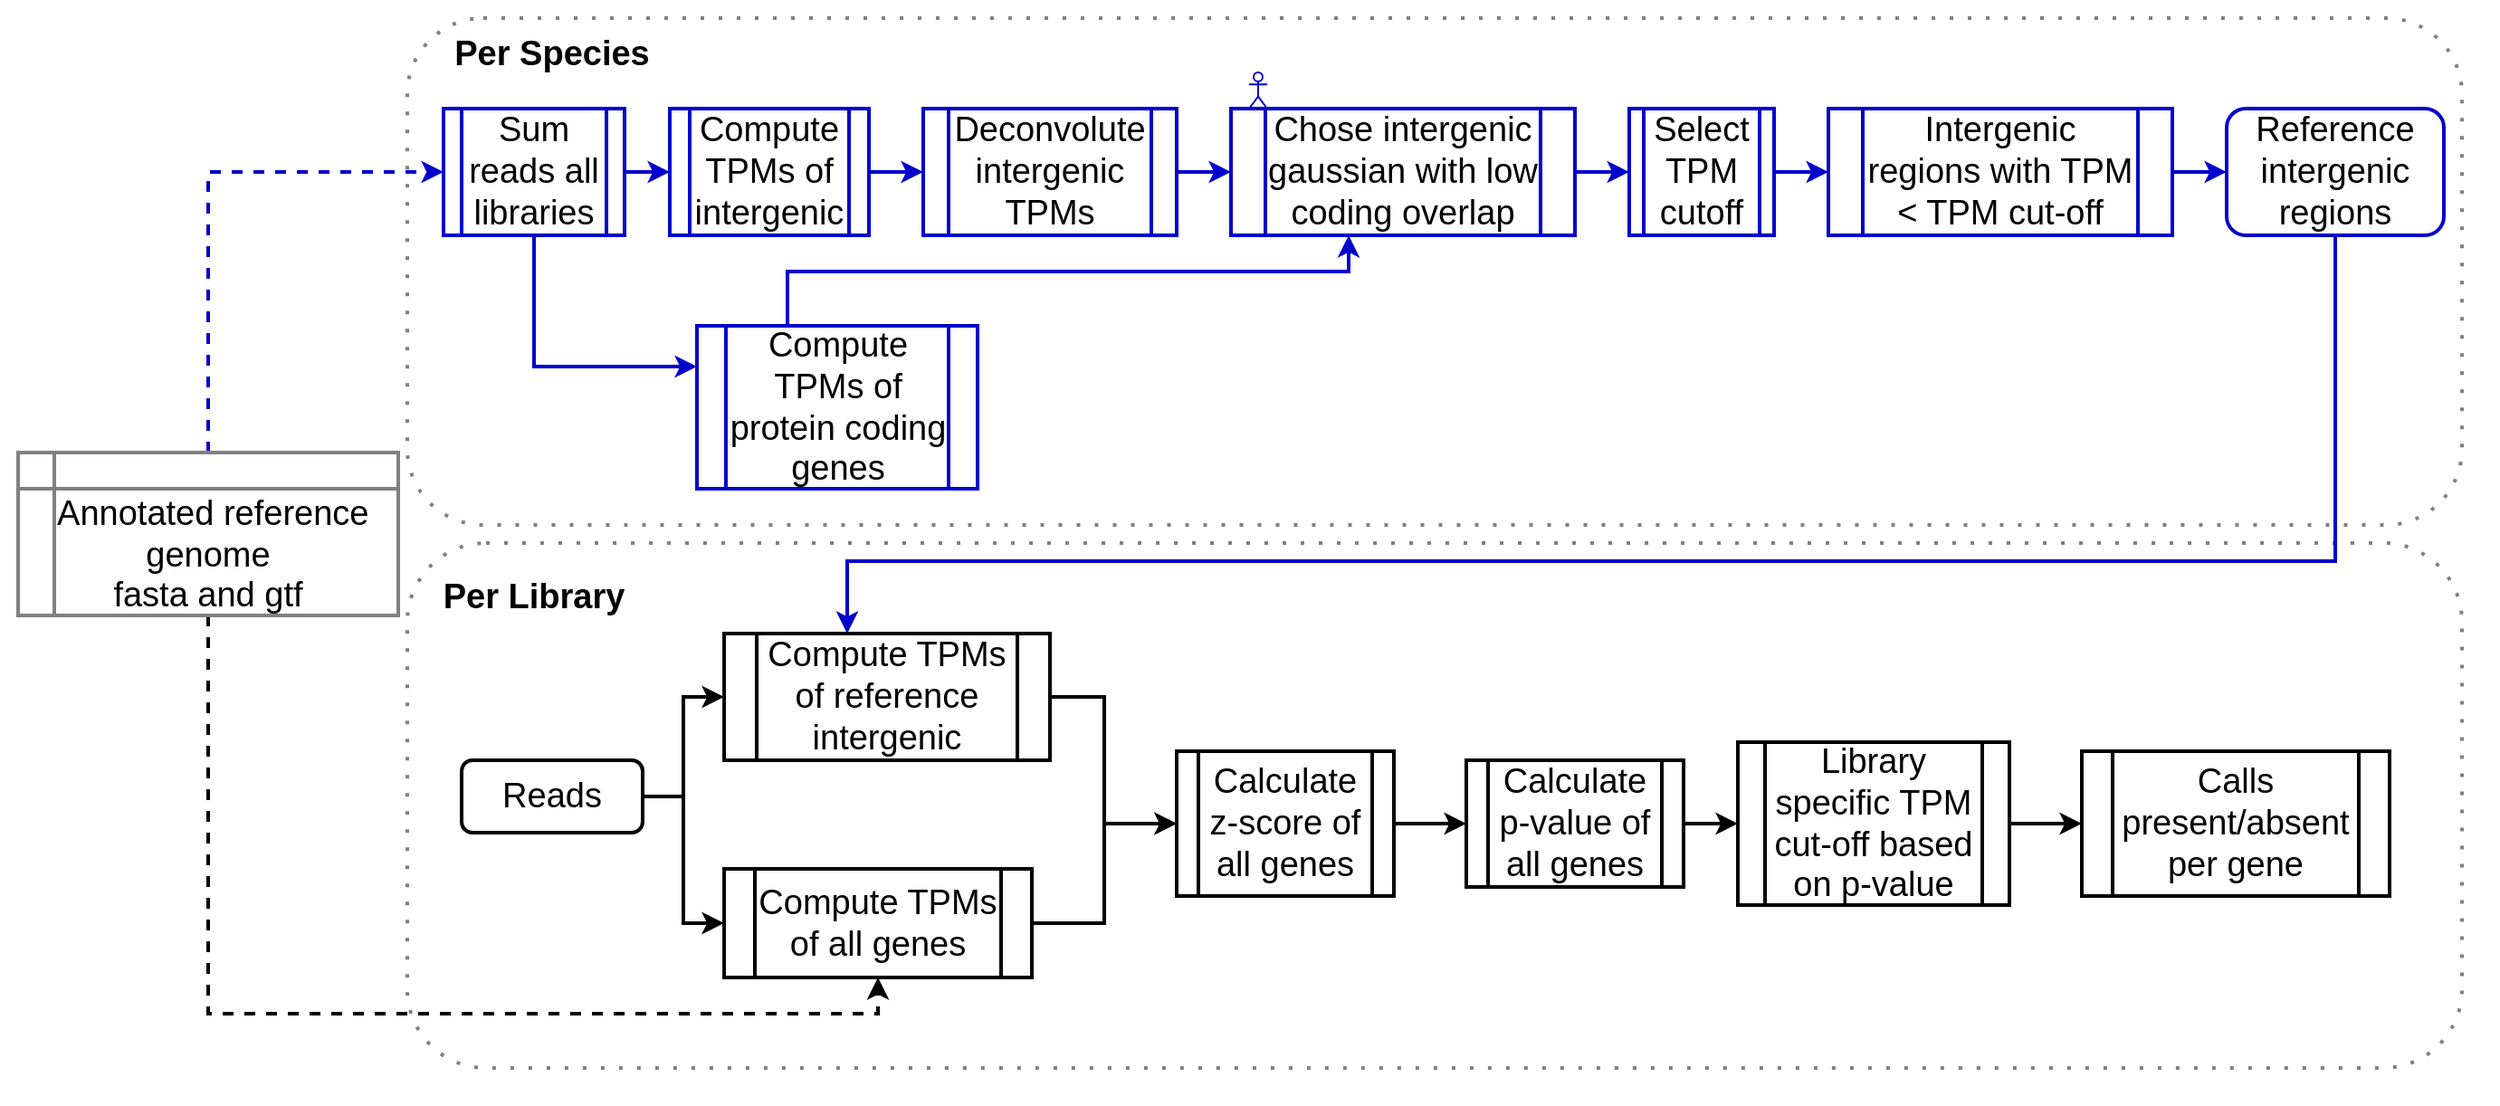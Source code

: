 <mxfile version="16.2.7"><diagram id="XYxS-0mw0h20XNANYXFK" name="Page-1"><mxGraphModel dx="2251" dy="1964" grid="1" gridSize="10" guides="1" tooltips="1" connect="1" arrows="1" fold="1" page="1" pageScale="1" pageWidth="827" pageHeight="1169" math="0" shadow="0"><root><mxCell id="0"/><mxCell id="1" parent="0"/><mxCell id="cqsize6hyYgE8K92nZnH-1" value="" style="rounded=0;whiteSpace=wrap;html=1;strokeWidth=2;strokeColor=none;" vertex="1" parent="1"><mxGeometry x="-200" y="-1140" width="1380" height="610" as="geometry"/></mxCell><mxCell id="cqsize6hyYgE8K92nZnH-2" value="" style="rounded=1;whiteSpace=wrap;html=1;dashed=1;dashPattern=1 4;strokeColor=#808080;strokeWidth=2;" vertex="1" parent="1"><mxGeometry x="25" y="-1130" width="1135" height="280" as="geometry"/></mxCell><mxCell id="cqsize6hyYgE8K92nZnH-3" value="&lt;font style=&quot;font-size: 19px&quot;&gt;&lt;b&gt;Per Species&lt;/b&gt;&lt;/font&gt;" style="text;html=1;strokeColor=none;fillColor=none;align=center;verticalAlign=middle;whiteSpace=wrap;rounded=0;" vertex="1" parent="1"><mxGeometry x="30" y="-1120" width="150" height="20" as="geometry"/></mxCell><mxCell id="cqsize6hyYgE8K92nZnH-4" value="" style="rounded=1;whiteSpace=wrap;html=1;dashed=1;dashPattern=1 4;strokeColor=#808080;strokeWidth=2;" vertex="1" parent="1"><mxGeometry x="25" y="-840" width="1135" height="290" as="geometry"/></mxCell><mxCell id="cqsize6hyYgE8K92nZnH-5" value="&lt;font style=&quot;font-size: 19px&quot;&gt;&lt;b&gt;Per Library&lt;/b&gt;&lt;/font&gt;" style="text;html=1;strokeColor=none;fillColor=none;align=center;verticalAlign=middle;whiteSpace=wrap;rounded=0;" vertex="1" parent="1"><mxGeometry x="20" y="-820" width="150" height="20" as="geometry"/></mxCell><mxCell id="cqsize6hyYgE8K92nZnH-6" style="edgeStyle=orthogonalEdgeStyle;rounded=0;orthogonalLoop=1;jettySize=auto;html=1;exitX=1;exitY=0.5;exitDx=0;exitDy=0;entryX=0;entryY=0.5;entryDx=0;entryDy=0;strokeWidth=2;strokeColor=#0000CC;" edge="1" parent="1" source="cqsize6hyYgE8K92nZnH-8" target="cqsize6hyYgE8K92nZnH-10"><mxGeometry relative="1" as="geometry"/></mxCell><mxCell id="cqsize6hyYgE8K92nZnH-7" style="edgeStyle=orthogonalEdgeStyle;rounded=0;orthogonalLoop=1;jettySize=auto;html=1;exitX=0.5;exitY=1;exitDx=0;exitDy=0;entryX=0;entryY=0.25;entryDx=0;entryDy=0;strokeWidth=2;strokeColor=#0000CC;" edge="1" parent="1" source="cqsize6hyYgE8K92nZnH-8" target="cqsize6hyYgE8K92nZnH-33"><mxGeometry relative="1" as="geometry"/></mxCell><mxCell id="cqsize6hyYgE8K92nZnH-8" value="&lt;font style=&quot;font-size: 19px&quot;&gt;&lt;span style=&quot;background-color: transparent&quot;&gt;Sum reads all libraries&lt;/span&gt;&lt;/font&gt;" style="shape=process;whiteSpace=wrap;html=1;backgroundOutline=1;strokeWidth=2;strokeColor=#0000CC;" vertex="1" parent="1"><mxGeometry x="45" y="-1080" width="100" height="70" as="geometry"/></mxCell><mxCell id="cqsize6hyYgE8K92nZnH-9" style="edgeStyle=orthogonalEdgeStyle;rounded=0;orthogonalLoop=1;jettySize=auto;html=1;exitX=1;exitY=0.5;exitDx=0;exitDy=0;entryX=0;entryY=0.5;entryDx=0;entryDy=0;strokeWidth=2;strokeColor=#0000CC;" edge="1" parent="1" source="cqsize6hyYgE8K92nZnH-10" target="cqsize6hyYgE8K92nZnH-12"><mxGeometry relative="1" as="geometry"/></mxCell><mxCell id="cqsize6hyYgE8K92nZnH-10" value="&lt;font style=&quot;font-size: 19px&quot;&gt;Compute TPMs of intergenic&lt;/font&gt;" style="shape=process;whiteSpace=wrap;html=1;backgroundOutline=1;strokeWidth=2;strokeColor=#0000CC;" vertex="1" parent="1"><mxGeometry x="170" y="-1080" width="110" height="70" as="geometry"/></mxCell><mxCell id="cqsize6hyYgE8K92nZnH-11" style="edgeStyle=orthogonalEdgeStyle;rounded=0;orthogonalLoop=1;jettySize=auto;html=1;exitX=1;exitY=0.5;exitDx=0;exitDy=0;entryX=0;entryY=0.5;entryDx=0;entryDy=0;strokeWidth=2;strokeColor=#0000CC;" edge="1" parent="1" source="cqsize6hyYgE8K92nZnH-12" target="cqsize6hyYgE8K92nZnH-15"><mxGeometry relative="1" as="geometry"/></mxCell><mxCell id="cqsize6hyYgE8K92nZnH-12" value="&lt;div style=&quot;font-size: 19px&quot;&gt;&lt;font style=&quot;font-size: 19px&quot;&gt;Deconvolute intergenic TPMs&lt;/font&gt;&lt;/div&gt;" style="shape=process;whiteSpace=wrap;html=1;backgroundOutline=1;strokeWidth=2;strokeColor=#0000CC;" vertex="1" parent="1"><mxGeometry x="310" y="-1080" width="140" height="70" as="geometry"/></mxCell><mxCell id="cqsize6hyYgE8K92nZnH-13" value="Actor" style="shape=umlActor;verticalLabelPosition=bottom;verticalAlign=top;html=1;outlineConnect=0;strokeColor=#0000CC;" vertex="1" parent="1"><mxGeometry x="490" y="-1100" width="10" height="20" as="geometry"/></mxCell><mxCell id="cqsize6hyYgE8K92nZnH-14" style="edgeStyle=orthogonalEdgeStyle;rounded=0;orthogonalLoop=1;jettySize=auto;html=1;exitX=1;exitY=0.5;exitDx=0;exitDy=0;strokeColor=#0000CC;strokeWidth=2;entryX=0;entryY=0.5;entryDx=0;entryDy=0;" edge="1" parent="1" source="cqsize6hyYgE8K92nZnH-15" target="cqsize6hyYgE8K92nZnH-35"><mxGeometry relative="1" as="geometry"><mxPoint x="665" y="-1030" as="targetPoint"/></mxGeometry></mxCell><mxCell id="cqsize6hyYgE8K92nZnH-15" value="&lt;div style=&quot;font-size: 19px&quot;&gt;&lt;font style=&quot;font-size: 19px&quot;&gt;&lt;br&gt;&lt;/font&gt;&lt;/div&gt;&lt;div style=&quot;font-size: 19px&quot;&gt;&lt;font style=&quot;font-size: 19px&quot;&gt;Chose intergenic gaussian with low coding overlap&lt;/font&gt;&lt;/div&gt;&lt;div style=&quot;font-size: 19px&quot;&gt;&lt;font style=&quot;font-size: 19px&quot;&gt;&lt;br&gt;&lt;/font&gt;&lt;/div&gt;" style="shape=process;whiteSpace=wrap;html=1;backgroundOutline=1;strokeColor=#0000CC;strokeWidth=2;" vertex="1" parent="1"><mxGeometry x="480" y="-1080" width="190" height="70" as="geometry"/></mxCell><mxCell id="cqsize6hyYgE8K92nZnH-16" style="edgeStyle=orthogonalEdgeStyle;rounded=0;orthogonalLoop=1;jettySize=auto;html=1;exitX=0.5;exitY=1;exitDx=0;exitDy=0;entryX=0.5;entryY=1;entryDx=0;entryDy=0;strokeWidth=2;dashed=1;" edge="1" parent="1" source="cqsize6hyYgE8K92nZnH-18" target="cqsize6hyYgE8K92nZnH-21"><mxGeometry relative="1" as="geometry"/></mxCell><mxCell id="cqsize6hyYgE8K92nZnH-17" style="edgeStyle=orthogonalEdgeStyle;rounded=0;orthogonalLoop=1;jettySize=auto;html=1;exitX=0.5;exitY=0;exitDx=0;exitDy=0;entryX=0;entryY=0.5;entryDx=0;entryDy=0;strokeColor=#0000CC;strokeWidth=2;dashed=1;" edge="1" parent="1" source="cqsize6hyYgE8K92nZnH-18" target="cqsize6hyYgE8K92nZnH-8"><mxGeometry relative="1" as="geometry"><Array as="points"><mxPoint x="-85" y="-1045"/></Array></mxGeometry></mxCell><mxCell id="cqsize6hyYgE8K92nZnH-18" value="&lt;div style=&quot;font-size: 19px&quot;&gt;&lt;font style=&quot;font-size: 19px&quot;&gt;&lt;br&gt;&lt;/font&gt;&lt;/div&gt;&lt;div style=&quot;font-size: 19px&quot;&gt;&lt;font style=&quot;font-size: 19px&quot;&gt;&amp;nbsp;Annotated reference genome&lt;/font&gt;&lt;/div&gt;&lt;div style=&quot;font-size: 19px&quot;&gt;&lt;font style=&quot;font-size: 19px&quot;&gt;fasta and gtf&lt;br&gt;&lt;/font&gt;&lt;/div&gt;" style="shape=internalStorage;whiteSpace=wrap;html=1;backgroundOutline=1;strokeWidth=2;strokeColor=#808080;" vertex="1" parent="1"><mxGeometry x="-190" y="-890" width="210" height="90" as="geometry"/></mxCell><mxCell id="cqsize6hyYgE8K92nZnH-19" style="edgeStyle=orthogonalEdgeStyle;rounded=0;orthogonalLoop=1;jettySize=auto;html=1;exitX=0.5;exitY=1;exitDx=0;exitDy=0;strokeColor=#0000CC;strokeWidth=2;" edge="1" parent="1" source="cqsize6hyYgE8K92nZnH-38" target="cqsize6hyYgE8K92nZnH-26"><mxGeometry relative="1" as="geometry"><mxPoint x="900" y="-1000" as="sourcePoint"/><Array as="points"><mxPoint x="1090" y="-830"/><mxPoint x="268" y="-830"/></Array></mxGeometry></mxCell><mxCell id="cqsize6hyYgE8K92nZnH-20" style="edgeStyle=orthogonalEdgeStyle;rounded=0;orthogonalLoop=1;jettySize=auto;html=1;exitX=1;exitY=0.5;exitDx=0;exitDy=0;entryX=0;entryY=0.5;entryDx=0;entryDy=0;strokeWidth=2;" edge="1" parent="1" source="cqsize6hyYgE8K92nZnH-21" target="cqsize6hyYgE8K92nZnH-28"><mxGeometry relative="1" as="geometry"/></mxCell><mxCell id="cqsize6hyYgE8K92nZnH-21" value="&lt;font style=&quot;font-size: 19px&quot;&gt;Compute TPMs of all genes&lt;/font&gt;" style="shape=process;whiteSpace=wrap;html=1;backgroundOutline=1;strokeWidth=2;" vertex="1" parent="1"><mxGeometry x="200" y="-660" width="170" height="60" as="geometry"/></mxCell><mxCell id="cqsize6hyYgE8K92nZnH-22" style="edgeStyle=orthogonalEdgeStyle;rounded=0;orthogonalLoop=1;jettySize=auto;html=1;exitX=1;exitY=0.5;exitDx=0;exitDy=0;entryX=0;entryY=0.5;entryDx=0;entryDy=0;strokeWidth=2;" edge="1" parent="1" source="cqsize6hyYgE8K92nZnH-24" target="cqsize6hyYgE8K92nZnH-21"><mxGeometry relative="1" as="geometry"/></mxCell><mxCell id="cqsize6hyYgE8K92nZnH-23" style="edgeStyle=orthogonalEdgeStyle;rounded=0;orthogonalLoop=1;jettySize=auto;html=1;exitX=1;exitY=0.5;exitDx=0;exitDy=0;entryX=0;entryY=0.5;entryDx=0;entryDy=0;strokeWidth=2;" edge="1" parent="1" source="cqsize6hyYgE8K92nZnH-24" target="cqsize6hyYgE8K92nZnH-26"><mxGeometry relative="1" as="geometry"/></mxCell><mxCell id="cqsize6hyYgE8K92nZnH-24" value="&lt;font style=&quot;font-size: 19px&quot;&gt;Reads&lt;/font&gt;" style="rounded=1;whiteSpace=wrap;html=1;strokeWidth=2;" vertex="1" parent="1"><mxGeometry x="55" y="-720" width="100" height="40" as="geometry"/></mxCell><mxCell id="cqsize6hyYgE8K92nZnH-25" style="edgeStyle=orthogonalEdgeStyle;rounded=0;orthogonalLoop=1;jettySize=auto;html=1;exitX=1;exitY=0.5;exitDx=0;exitDy=0;entryX=0;entryY=0.5;entryDx=0;entryDy=0;strokeWidth=2;" edge="1" parent="1" source="cqsize6hyYgE8K92nZnH-26" target="cqsize6hyYgE8K92nZnH-28"><mxGeometry relative="1" as="geometry"><Array as="points"><mxPoint x="410" y="-755"/><mxPoint x="410" y="-685"/></Array></mxGeometry></mxCell><mxCell id="cqsize6hyYgE8K92nZnH-26" value="&lt;font style=&quot;font-size: 19px&quot;&gt;Compute TPMs of reference intergenic&lt;/font&gt;" style="shape=process;whiteSpace=wrap;html=1;backgroundOutline=1;strokeWidth=2;" vertex="1" parent="1"><mxGeometry x="200" y="-790" width="180" height="70" as="geometry"/></mxCell><mxCell id="cqsize6hyYgE8K92nZnH-27" style="edgeStyle=orthogonalEdgeStyle;rounded=0;orthogonalLoop=1;jettySize=auto;html=1;exitX=1;exitY=0.5;exitDx=0;exitDy=0;strokeWidth=2;" edge="1" parent="1" source="cqsize6hyYgE8K92nZnH-28" target="cqsize6hyYgE8K92nZnH-30"><mxGeometry relative="1" as="geometry"/></mxCell><mxCell id="cqsize6hyYgE8K92nZnH-28" value="&lt;font style=&quot;font-size: 19px&quot;&gt;Calculate z-score of all genes&lt;/font&gt;" style="shape=process;whiteSpace=wrap;html=1;backgroundOutline=1;strokeWidth=2;" vertex="1" parent="1"><mxGeometry x="450" y="-725" width="120" height="80" as="geometry"/></mxCell><mxCell id="cqsize6hyYgE8K92nZnH-29" style="edgeStyle=orthogonalEdgeStyle;rounded=0;orthogonalLoop=1;jettySize=auto;html=1;exitX=1;exitY=0.5;exitDx=0;exitDy=0;entryX=0;entryY=0.5;entryDx=0;entryDy=0;strokeWidth=2;" edge="1" parent="1" source="cqsize6hyYgE8K92nZnH-30" target="cqsize6hyYgE8K92nZnH-40"><mxGeometry relative="1" as="geometry"/></mxCell><mxCell id="cqsize6hyYgE8K92nZnH-30" value="&lt;font style=&quot;font-size: 19px&quot;&gt;Calculate p-value of all genes&lt;/font&gt;" style="shape=process;whiteSpace=wrap;html=1;backgroundOutline=1;strokeWidth=2;" vertex="1" parent="1"><mxGeometry x="610" y="-720" width="120" height="70" as="geometry"/></mxCell><mxCell id="cqsize6hyYgE8K92nZnH-31" value="&lt;font style=&quot;font-size: 19px&quot;&gt;Calls present/absent per gene&lt;/font&gt;" style="shape=process;whiteSpace=wrap;html=1;backgroundOutline=1;strokeWidth=2;" vertex="1" parent="1"><mxGeometry x="950" y="-725" width="170" height="80" as="geometry"/></mxCell><mxCell id="cqsize6hyYgE8K92nZnH-32" style="edgeStyle=orthogonalEdgeStyle;rounded=0;orthogonalLoop=1;jettySize=auto;html=1;exitX=0.5;exitY=0;exitDx=0;exitDy=0;strokeWidth=2;strokeColor=#0000CC;" edge="1" parent="1" source="cqsize6hyYgE8K92nZnH-33" target="cqsize6hyYgE8K92nZnH-15"><mxGeometry relative="1" as="geometry"><Array as="points"><mxPoint x="235" y="-990"/><mxPoint x="545" y="-990"/></Array></mxGeometry></mxCell><mxCell id="cqsize6hyYgE8K92nZnH-33" value="&lt;font style=&quot;font-size: 19px&quot;&gt;Compute TPMs of protein coding genes&lt;/font&gt;" style="shape=process;whiteSpace=wrap;html=1;backgroundOutline=1;strokeWidth=2;strokeColor=#0000CC;" vertex="1" parent="1"><mxGeometry x="185" y="-960" width="155" height="90" as="geometry"/></mxCell><mxCell id="cqsize6hyYgE8K92nZnH-34" style="edgeStyle=orthogonalEdgeStyle;rounded=0;orthogonalLoop=1;jettySize=auto;html=1;exitX=1;exitY=0.5;exitDx=0;exitDy=0;entryX=0;entryY=0.5;entryDx=0;entryDy=0;strokeColor=#0000CC;strokeWidth=2;" edge="1" parent="1" source="cqsize6hyYgE8K92nZnH-35" target="cqsize6hyYgE8K92nZnH-37"><mxGeometry relative="1" as="geometry"/></mxCell><mxCell id="cqsize6hyYgE8K92nZnH-35" value="&lt;font style=&quot;font-size: 19px&quot;&gt;Select TPM cutoff&lt;/font&gt;" style="shape=process;whiteSpace=wrap;html=1;backgroundOutline=1;strokeWidth=2;strokeColor=#0000CC;" vertex="1" parent="1"><mxGeometry x="700" y="-1080" width="80" height="70" as="geometry"/></mxCell><mxCell id="cqsize6hyYgE8K92nZnH-36" style="edgeStyle=orthogonalEdgeStyle;rounded=0;orthogonalLoop=1;jettySize=auto;html=1;exitX=1;exitY=0.5;exitDx=0;exitDy=0;strokeColor=#0000CC;strokeWidth=2;" edge="1" parent="1" source="cqsize6hyYgE8K92nZnH-37" target="cqsize6hyYgE8K92nZnH-38"><mxGeometry relative="1" as="geometry"/></mxCell><mxCell id="cqsize6hyYgE8K92nZnH-37" value="&lt;font style=&quot;font-size: 19px&quot;&gt;Intergenic regions with TPM &amp;lt; TPM cut-off&lt;/font&gt;" style="shape=process;whiteSpace=wrap;html=1;backgroundOutline=1;strokeWidth=2;strokeColor=#0000CC;" vertex="1" parent="1"><mxGeometry x="810" y="-1080" width="190" height="70" as="geometry"/></mxCell><mxCell id="cqsize6hyYgE8K92nZnH-38" value="&lt;font style=&quot;font-size: 19px&quot;&gt;Reference intergenic regions&lt;/font&gt;" style="rounded=1;whiteSpace=wrap;html=1;strokeWidth=2;strokeColor=#0000CC;" vertex="1" parent="1"><mxGeometry x="1030" y="-1080" width="120" height="70" as="geometry"/></mxCell><mxCell id="cqsize6hyYgE8K92nZnH-39" style="edgeStyle=orthogonalEdgeStyle;rounded=0;orthogonalLoop=1;jettySize=auto;html=1;exitX=1;exitY=0.5;exitDx=0;exitDy=0;entryX=0;entryY=0.5;entryDx=0;entryDy=0;strokeColor=#000000;strokeWidth=2;" edge="1" parent="1" source="cqsize6hyYgE8K92nZnH-40" target="cqsize6hyYgE8K92nZnH-31"><mxGeometry relative="1" as="geometry"/></mxCell><mxCell id="cqsize6hyYgE8K92nZnH-40" value="&lt;font style=&quot;font-size: 19px&quot;&gt;Library specific TPM cut-off based on p-value&lt;/font&gt;" style="shape=process;whiteSpace=wrap;html=1;backgroundOutline=1;strokeWidth=2;" vertex="1" parent="1"><mxGeometry x="760" y="-730" width="150" height="90" as="geometry"/></mxCell></root></mxGraphModel></diagram></mxfile>